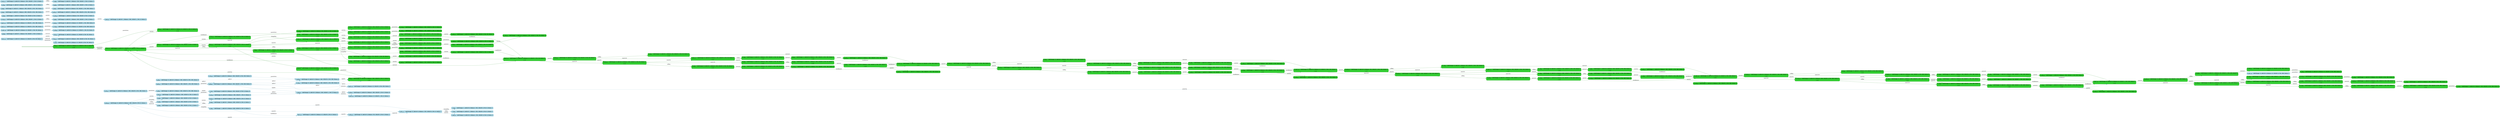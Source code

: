 digraph g {

	rankdir="LR"

	__invisible__[shape="point", color="forestgreen"]
	c0q256[label=<<b>c<sub>0</sub>q<sub>256</sub> = AskChange=0, AskCof=0, Balance=0, CofLeft=6, Pot=0, Status=0</b><br/><br/><i>v=56</i>>, shape="box", style="rounded, filled", fillcolor="limegreen", color="forestgreen", penwidth=3] // Initial
	c1q1728[label=<<b>c<sub>1</sub>q<sub>1728</sub> = AskChange=0, AskCof=0, Balance=0, CofLeft=6, Pot=0, Status=1</b><br/><br/><i>v=56</i>>, shape="box", style="rounded, filled", fillcolor="limegreen", color="forestgreen"]
	c3q128[label=<<b>c<sub>3</sub>q<sub>128</sub> = AskChange=0, AskCof=0, Balance=0, CofLeft=6, Pot=0, Status=2</b><br/><br/><i>v=56</i>>, shape="box", style="rounded, filled", fillcolor="limegreen", color="forestgreen"]
	c6q1624[label=<<b>c<sub>6</sub>q<sub>1624</sub> = AskChange=0, AskCof=0, Balance=100, CofLeft=6, Pot=0, Status=1</b><br/><br/><i>v=55</i>>, shape="box", style="rounded, filled", fillcolor="limegreen", color="forestgreen"]
	c24q128[label=<<b>c<sub>24</sub>q<sub>128</sub> = AskChange=0, AskCof=0, Balance=100, CofLeft=6, Pot=0, Status=2</b><br/><br/><i>v=56</i>>, shape="box", style="rounded, filled", fillcolor="limegreen", color="forestgreen"]
	c2q256[label=<<b>c<sub>2</sub>q<sub>256</sub> = AskChange=0, AskCof=0, Balance=100, CofLeft=6, Pot=0, Status=0</b><br/><br/><i>v=56</i>>, shape="box", style="rounded, filled", fillcolor="limegreen", color="forestgreen"]
	c33q65[label=<<b>c<sub>33</sub>q<sub>65</sub> = AskChange=1, AskCof=0, Balance=100, CofLeft=6, Pot=0, Status=1</b><br/><br/><i>v=56</i>>, shape="box", style="rounded, filled", fillcolor="limegreen", color="forestgreen"]
	c49q128[label=<<b>c<sub>49</sub>q<sub>128</sub> = AskChange=1, AskCof=0, Balance=100, CofLeft=6, Pot=0, Status=2</b><br/><br/><i>v=56</i>>, shape="box", style="rounded, filled", fillcolor="limegreen", color="forestgreen"]
	c147q256[label=<<b>c<sub>147</sub>q<sub>256</sub> = AskChange=1, AskCof=0, Balance=100, CofLeft=6, Pot=0, Status=0</b>>, shape="box", style="rounded, filled", fillcolor="limegreen", color="forestgreen"]
	c36q66[label=<<b>c<sub>36</sub>q<sub>66</sub> = AskChange=0, AskCof=1, Balance=100, CofLeft=6, Pot=0, Status=1</b><br/><br/><i>v=56</i>>, shape="box", style="rounded, filled", fillcolor="limegreen", color="forestgreen"]
	c55q128[label=<<b>c<sub>55</sub>q<sub>128</sub> = AskChange=0, AskCof=1, Balance=100, CofLeft=6, Pot=0, Status=2</b><br/><br/><i>v=56</i>>, shape="box", style="rounded, filled", fillcolor="limegreen", color="forestgreen"]
	c146q256[label=<<b>c<sub>146</sub>q<sub>256</sub> = AskChange=0, AskCof=1, Balance=100, CofLeft=6, Pot=0, Status=0</b>>, shape="box", style="rounded, filled", fillcolor="limegreen", color="forestgreen"]
	c57q65[label=<<b>c<sub>57</sub>q<sub>65</sub> = AskChange=1, AskCof=0, Balance=50, CofLeft=5, Pot=50, Status=1</b><br/><br/><i>v=56</i>>, shape="box", style="rounded, filled", fillcolor="limegreen", color="forestgreen"]
	c145q128[label=<<b>c<sub>145</sub>q<sub>128</sub> = AskChange=1, AskCof=0, Balance=50, CofLeft=5, Pot=50, Status=2</b>>, shape="box", style="rounded, filled", fillcolor="limegreen", color="forestgreen"]
	c80q1728[label=<<b>c<sub>80</sub>q<sub>1728</sub> = AskChange=0, AskCof=0, Balance=0, CofLeft=5, Pot=50, Status=1</b><br/><br/><i>v=54</i>>, shape="box", style="rounded, filled", fillcolor="limegreen", color="forestgreen"]
	c81q1624[label=<<b>c<sub>81</sub>q<sub>1624</sub> = AskChange=0, AskCof=0, Balance=100, CofLeft=5, Pot=50, Status=1</b><br/><br/><i>v=52</i>>, shape="box", style="rounded, filled", fillcolor="limegreen", color="forestgreen"]
	c85q66[label=<<b>c<sub>85</sub>q<sub>66</sub> = AskChange=0, AskCof=1, Balance=100, CofLeft=5, Pot=50, Status=1</b><br/><br/><i>v=51</i>>, shape="box", style="rounded, filled", fillcolor="limegreen", color="forestgreen"]
	c91q65[label=<<b>c<sub>91</sub>q<sub>65</sub> = AskChange=1, AskCof=0, Balance=50, CofLeft=4, Pot=100, Status=1</b><br/><br/><i>v=50</i>>, shape="box", style="rounded, filled", fillcolor="limegreen", color="forestgreen"]
	c151q128[label=<<b>c<sub>151</sub>q<sub>128</sub> = AskChange=1, AskCof=0, Balance=50, CofLeft=4, Pot=100, Status=2</b>>, shape="box", style="rounded, filled", fillcolor="limegreen", color="forestgreen"]
	c92q1728[label=<<b>c<sub>92</sub>q<sub>1728</sub> = AskChange=0, AskCof=0, Balance=0, CofLeft=4, Pot=100, Status=1</b><br/><br/><i>v=51</i>>, shape="box", style="rounded, filled", fillcolor="limegreen", color="forestgreen"]
	c93q1624[label=<<b>c<sub>93</sub>q<sub>1624</sub> = AskChange=0, AskCof=0, Balance=100, CofLeft=4, Pot=100, Status=1</b><br/><br/><i>v=49</i>>, shape="box", style="rounded, filled", fillcolor="limegreen", color="forestgreen"]
	c97q66[label=<<b>c<sub>97</sub>q<sub>66</sub> = AskChange=0, AskCof=1, Balance=100, CofLeft=4, Pot=100, Status=1</b><br/><br/><i>v=48</i>>, shape="box", style="rounded, filled", fillcolor="limegreen", color="forestgreen"]
	c103q65[label=<<b>c<sub>103</sub>q<sub>65</sub> = AskChange=1, AskCof=0, Balance=50, CofLeft=3, Pot=150, Status=1</b><br/><br/><i>v=47</i>>, shape="box", style="rounded, filled", fillcolor="limegreen", color="forestgreen"]
	c154q128[label=<<b>c<sub>154</sub>q<sub>128</sub> = AskChange=1, AskCof=0, Balance=50, CofLeft=3, Pot=150, Status=2</b>>, shape="box", style="rounded, filled", fillcolor="limegreen", color="forestgreen"]
	c104q1728[label=<<b>c<sub>104</sub>q<sub>1728</sub> = AskChange=0, AskCof=0, Balance=0, CofLeft=3, Pot=150, Status=1</b><br/><br/><i>v=48</i>>, shape="box", style="rounded, filled", fillcolor="limegreen", color="forestgreen"]
	c105q1624[label=<<b>c<sub>105</sub>q<sub>1624</sub> = AskChange=0, AskCof=0, Balance=100, CofLeft=3, Pot=150, Status=1</b><br/><br/><i>v=46</i>>, shape="box", style="rounded, filled", fillcolor="limegreen", color="forestgreen"]
	c109q66[label=<<b>c<sub>109</sub>q<sub>66</sub> = AskChange=0, AskCof=1, Balance=100, CofLeft=3, Pot=150, Status=1</b><br/><br/><i>v=45</i>>, shape="box", style="rounded, filled", fillcolor="limegreen", color="forestgreen"]
	c115q65[label=<<b>c<sub>115</sub>q<sub>65</sub> = AskChange=1, AskCof=0, Balance=50, CofLeft=2, Pot=200, Status=1</b><br/><br/><i>v=44</i>>, shape="box", style="rounded, filled", fillcolor="limegreen", color="forestgreen"]
	c157q128[label=<<b>c<sub>157</sub>q<sub>128</sub> = AskChange=1, AskCof=0, Balance=50, CofLeft=2, Pot=200, Status=2</b>>, shape="box", style="rounded, filled", fillcolor="limegreen", color="forestgreen"]
	c116q1728[label=<<b>c<sub>116</sub>q<sub>1728</sub> = AskChange=0, AskCof=0, Balance=0, CofLeft=2, Pot=200, Status=1</b><br/><br/><i>v=45</i>>, shape="box", style="rounded, filled", fillcolor="limegreen", color="forestgreen"]
	c117q1624[label=<<b>c<sub>117</sub>q<sub>1624</sub> = AskChange=0, AskCof=0, Balance=100, CofLeft=2, Pot=200, Status=1</b><br/><br/><i>v=43</i>>, shape="box", style="rounded, filled", fillcolor="limegreen", color="forestgreen"]
	c120q66[label=<<b>c<sub>120</sub>q<sub>66</sub> = AskChange=0, AskCof=1, Balance=100, CofLeft=2, Pot=200, Status=1</b><br/><br/><i>v=42</i>>, shape="box", style="rounded, filled", fillcolor="limegreen", color="forestgreen"]
	c126q65[label=<<b>c<sub>126</sub>q<sub>65</sub> = AskChange=1, AskCof=0, Balance=50, CofLeft=1, Pot=250, Status=1</b><br/><br/><i>v=41</i>>, shape="box", style="rounded, filled", fillcolor="limegreen", color="forestgreen"]
	c160q128[label=<<b>c<sub>160</sub>q<sub>128</sub> = AskChange=1, AskCof=0, Balance=50, CofLeft=1, Pot=250, Status=2</b>>, shape="box", style="rounded, filled", fillcolor="limegreen", color="forestgreen"]
	c48q1728[label=<<b>c<sub>48</sub>q<sub>1728</sub> = AskChange=0, AskCof=0, Balance=0, CofLeft=1, Pot=250, Status=1</b><br/><br/><i>v=42</i>>, shape="box", style="rounded, filled", fillcolor="limegreen", color="forestgreen"]
	c127q1624[label=<<b>c<sub>127</sub>q<sub>1624</sub> = AskChange=0, AskCof=0, Balance=100, CofLeft=1, Pot=250, Status=1</b><br/><br/><i>v=40</i>>, shape="box", style="rounded, filled", fillcolor="limegreen", color="forestgreen"]
	c131q66[label=<<b>c<sub>131</sub>q<sub>66</sub> = AskChange=0, AskCof=1, Balance=100, CofLeft=1, Pot=250, Status=1</b><br/><br/><i>v=39</i>>, shape="box", style="rounded, filled", fillcolor="limegreen", color="forestgreen"]
	c137q128[label=<<b>c<sub>137</sub>q<sub>128</sub> = AskChange=1, AskCof=0, Balance=50, CofLeft=0, Pot=300, Status=2</b><br/><br/><i>v=38</i>>, shape="box", style="rounded, filled", fillcolor="limegreen", color="forestgreen"]
	c163q36[label=<<b>c<sub>163</sub>q<sub>36</sub> = AskChange=1, AskCof=0, Balance=50, CofLeft=0, Pot=300, Status=0</b>>, shape="box", style="rounded, filled", fillcolor="limegreen", color="forestgreen"]
	c132q88[label=<<b>c<sub>132</sub>q<sub>88</sub> = AskChange=0, AskCof=0, Balance=200, CofLeft=1, Pot=250, Status=1</b><br/><br/><i>v=38</i>>, shape="box", style="rounded, filled", fillcolor="limegreen", color="forestgreen"]
	c134q66[label=<<b>c<sub>134</sub>q<sub>66</sub> = AskChange=0, AskCof=1, Balance=200, CofLeft=1, Pot=250, Status=1</b><br/><br/><i>v=37</i>>, shape="box", style="rounded, filled", fillcolor="limegreen", color="forestgreen"]
	c135q128[label=<<b>c<sub>135</sub>q<sub>128</sub> = AskChange=1, AskCof=0, Balance=150, CofLeft=0, Pot=300, Status=2</b><br/><br/><i>v=36</i>>, shape="box", style="rounded, filled", fillcolor="limegreen", color="forestgreen"]
	c161q36[label=<<b>c<sub>161</sub>q<sub>36</sub> = AskChange=1, AskCof=0, Balance=150, CofLeft=0, Pot=300, Status=0</b>>, shape="box", style="rounded, filled", fillcolor="limegreen", color="forestgreen"]
	c130q1112[label=<<b>c<sub>130</sub>q<sub>1112</sub> = AskChange=0, AskCof=0, Balance=150, CofLeft=1, Pot=250, Status=1</b><br/><br/><i>v=39</i>>, shape="box", style="rounded, filled", fillcolor="limegreen", color="forestgreen"]
	c133q66[label=<<b>c<sub>133</sub>q<sub>66</sub> = AskChange=0, AskCof=1, Balance=150, CofLeft=1, Pot=250, Status=1</b><br/><br/><i>v=38</i>>, shape="box", style="rounded, filled", fillcolor="limegreen", color="forestgreen"]
	c136q128[label=<<b>c<sub>136</sub>q<sub>128</sub> = AskChange=1, AskCof=0, Balance=100, CofLeft=0, Pot=300, Status=2</b><br/><br/><i>v=37</i>>, shape="box", style="rounded, filled", fillcolor="limegreen", color="forestgreen"]
	c162q36[label=<<b>c<sub>162</sub>q<sub>36</sub> = AskChange=1, AskCof=0, Balance=100, CofLeft=0, Pot=300, Status=0</b>>, shape="box", style="rounded, filled", fillcolor="limegreen", color="forestgreen"]
	c128q1624[label=<<b>c<sub>128</sub>q<sub>1624</sub> = AskChange=0, AskCof=0, Balance=50, CofLeft=1, Pot=250, Status=1</b><br/><br/><i>v=41</i>>, shape="box", style="rounded, filled", fillcolor="limegreen", color="forestgreen"]
	c129q66[label=<<b>c<sub>129</sub>q<sub>66</sub> = AskChange=0, AskCof=1, Balance=50, CofLeft=1, Pot=250, Status=1</b><br/><br/><i>v=40</i>>, shape="box", style="rounded, filled", fillcolor="limegreen", color="forestgreen"]
	c138q128[label=<<b>c<sub>138</sub>q<sub>128</sub> = AskChange=0, AskCof=0, Balance=0, CofLeft=0, Pot=300, Status=2</b><br/><br/><i>v=39</i>>, shape="box", style="rounded, filled", fillcolor="limegreen", color="forestgreen"]
	c13q36[label=<<b>c<sub>13</sub>q<sub>36</sub> = AskChange=0, AskCof=0, Balance=0, CofLeft=0, Pot=300, Status=0</b>>, shape="box", style="rounded, filled", fillcolor="limegreen", color="forestgreen"]
	c121q88[label=<<b>c<sub>121</sub>q<sub>88</sub> = AskChange=0, AskCof=0, Balance=200, CofLeft=2, Pot=200, Status=1</b><br/><br/><i>v=41</i>>, shape="box", style="rounded, filled", fillcolor="limegreen", color="forestgreen"]
	c123q66[label=<<b>c<sub>123</sub>q<sub>66</sub> = AskChange=0, AskCof=1, Balance=200, CofLeft=2, Pot=200, Status=1</b><br/><br/><i>v=40</i>>, shape="box", style="rounded, filled", fillcolor="limegreen", color="forestgreen"]
	c124q65[label=<<b>c<sub>124</sub>q<sub>65</sub> = AskChange=1, AskCof=0, Balance=150, CofLeft=1, Pot=250, Status=1</b><br/><br/><i>v=39</i>>, shape="box", style="rounded, filled", fillcolor="limegreen", color="forestgreen"]
	c158q128[label=<<b>c<sub>158</sub>q<sub>128</sub> = AskChange=1, AskCof=0, Balance=150, CofLeft=1, Pot=250, Status=2</b>>, shape="box", style="rounded, filled", fillcolor="limegreen", color="forestgreen"]
	c119q1112[label=<<b>c<sub>119</sub>q<sub>1112</sub> = AskChange=0, AskCof=0, Balance=150, CofLeft=2, Pot=200, Status=1</b><br/><br/><i>v=42</i>>, shape="box", style="rounded, filled", fillcolor="limegreen", color="forestgreen"]
	c122q66[label=<<b>c<sub>122</sub>q<sub>66</sub> = AskChange=0, AskCof=1, Balance=150, CofLeft=2, Pot=200, Status=1</b><br/><br/><i>v=41</i>>, shape="box", style="rounded, filled", fillcolor="limegreen", color="forestgreen"]
	c125q65[label=<<b>c<sub>125</sub>q<sub>65</sub> = AskChange=1, AskCof=0, Balance=100, CofLeft=1, Pot=250, Status=1</b><br/><br/><i>v=40</i>>, shape="box", style="rounded, filled", fillcolor="limegreen", color="forestgreen"]
	c159q128[label=<<b>c<sub>159</sub>q<sub>128</sub> = AskChange=1, AskCof=0, Balance=100, CofLeft=1, Pot=250, Status=2</b>>, shape="box", style="rounded, filled", fillcolor="limegreen", color="forestgreen"]
	c118q1624[label=<<b>c<sub>118</sub>q<sub>1624</sub> = AskChange=0, AskCof=0, Balance=50, CofLeft=2, Pot=200, Status=1</b><br/><br/><i>v=44</i>>, shape="box", style="rounded, filled", fillcolor="limegreen", color="forestgreen"]
	c61q66[label=<<b>c<sub>61</sub>q<sub>66</sub> = AskChange=0, AskCof=1, Balance=50, CofLeft=2, Pot=200, Status=1</b><br/><br/><i>v=43</i>>, shape="box", style="rounded, filled", fillcolor="limegreen", color="forestgreen"]
	c110q88[label=<<b>c<sub>110</sub>q<sub>88</sub> = AskChange=0, AskCof=0, Balance=200, CofLeft=3, Pot=150, Status=1</b><br/><br/><i>v=44</i>>, shape="box", style="rounded, filled", fillcolor="limegreen", color="forestgreen"]
	c112q66[label=<<b>c<sub>112</sub>q<sub>66</sub> = AskChange=0, AskCof=1, Balance=200, CofLeft=3, Pot=150, Status=1</b><br/><br/><i>v=43</i>>, shape="box", style="rounded, filled", fillcolor="limegreen", color="forestgreen"]
	c113q65[label=<<b>c<sub>113</sub>q<sub>65</sub> = AskChange=1, AskCof=0, Balance=150, CofLeft=2, Pot=200, Status=1</b><br/><br/><i>v=42</i>>, shape="box", style="rounded, filled", fillcolor="limegreen", color="forestgreen"]
	c155q128[label=<<b>c<sub>155</sub>q<sub>128</sub> = AskChange=1, AskCof=0, Balance=150, CofLeft=2, Pot=200, Status=2</b>>, shape="box", style="rounded, filled", fillcolor="limegreen", color="forestgreen"]
	c108q1112[label=<<b>c<sub>108</sub>q<sub>1112</sub> = AskChange=0, AskCof=0, Balance=150, CofLeft=3, Pot=150, Status=1</b><br/><br/><i>v=45</i>>, shape="box", style="rounded, filled", fillcolor="limegreen", color="forestgreen"]
	c111q66[label=<<b>c<sub>111</sub>q<sub>66</sub> = AskChange=0, AskCof=1, Balance=150, CofLeft=3, Pot=150, Status=1</b><br/><br/><i>v=44</i>>, shape="box", style="rounded, filled", fillcolor="limegreen", color="forestgreen"]
	c114q65[label=<<b>c<sub>114</sub>q<sub>65</sub> = AskChange=1, AskCof=0, Balance=100, CofLeft=2, Pot=200, Status=1</b><br/><br/><i>v=43</i>>, shape="box", style="rounded, filled", fillcolor="limegreen", color="forestgreen"]
	c156q128[label=<<b>c<sub>156</sub>q<sub>128</sub> = AskChange=1, AskCof=0, Balance=100, CofLeft=2, Pot=200, Status=2</b>>, shape="box", style="rounded, filled", fillcolor="limegreen", color="forestgreen"]
	c106q1624[label=<<b>c<sub>106</sub>q<sub>1624</sub> = AskChange=0, AskCof=0, Balance=50, CofLeft=3, Pot=150, Status=1</b><br/><br/><i>v=47</i>>, shape="box", style="rounded, filled", fillcolor="limegreen", color="forestgreen"]
	c107q66[label=<<b>c<sub>107</sub>q<sub>66</sub> = AskChange=0, AskCof=1, Balance=50, CofLeft=3, Pot=150, Status=1</b><br/><br/><i>v=46</i>>, shape="box", style="rounded, filled", fillcolor="limegreen", color="forestgreen"]
	c98q88[label=<<b>c<sub>98</sub>q<sub>88</sub> = AskChange=0, AskCof=0, Balance=200, CofLeft=4, Pot=100, Status=1</b><br/><br/><i>v=47</i>>, shape="box", style="rounded, filled", fillcolor="limegreen", color="forestgreen"]
	c100q66[label=<<b>c<sub>100</sub>q<sub>66</sub> = AskChange=0, AskCof=1, Balance=200, CofLeft=4, Pot=100, Status=1</b><br/><br/><i>v=46</i>>, shape="box", style="rounded, filled", fillcolor="limegreen", color="forestgreen"]
	c101q65[label=<<b>c<sub>101</sub>q<sub>65</sub> = AskChange=1, AskCof=0, Balance=150, CofLeft=3, Pot=150, Status=1</b><br/><br/><i>v=45</i>>, shape="box", style="rounded, filled", fillcolor="limegreen", color="forestgreen"]
	c152q128[label=<<b>c<sub>152</sub>q<sub>128</sub> = AskChange=1, AskCof=0, Balance=150, CofLeft=3, Pot=150, Status=2</b>>, shape="box", style="rounded, filled", fillcolor="limegreen", color="forestgreen"]
	c96q1112[label=<<b>c<sub>96</sub>q<sub>1112</sub> = AskChange=0, AskCof=0, Balance=150, CofLeft=4, Pot=100, Status=1</b><br/><br/><i>v=48</i>>, shape="box", style="rounded, filled", fillcolor="limegreen", color="forestgreen"]
	c99q66[label=<<b>c<sub>99</sub>q<sub>66</sub> = AskChange=0, AskCof=1, Balance=150, CofLeft=4, Pot=100, Status=1</b><br/><br/><i>v=47</i>>, shape="box", style="rounded, filled", fillcolor="limegreen", color="forestgreen"]
	c102q65[label=<<b>c<sub>102</sub>q<sub>65</sub> = AskChange=1, AskCof=0, Balance=100, CofLeft=3, Pot=150, Status=1</b><br/><br/><i>v=46</i>>, shape="box", style="rounded, filled", fillcolor="limegreen", color="forestgreen"]
	c153q128[label=<<b>c<sub>153</sub>q<sub>128</sub> = AskChange=1, AskCof=0, Balance=100, CofLeft=3, Pot=150, Status=2</b>>, shape="box", style="rounded, filled", fillcolor="limegreen", color="forestgreen"]
	c94q1624[label=<<b>c<sub>94</sub>q<sub>1624</sub> = AskChange=0, AskCof=0, Balance=50, CofLeft=4, Pot=100, Status=1</b><br/><br/><i>v=50</i>>, shape="box", style="rounded, filled", fillcolor="limegreen", color="forestgreen"]
	c95q66[label=<<b>c<sub>95</sub>q<sub>66</sub> = AskChange=0, AskCof=1, Balance=50, CofLeft=4, Pot=100, Status=1</b><br/><br/><i>v=49</i>>, shape="box", style="rounded, filled", fillcolor="limegreen", color="forestgreen"]
	c86q88[label=<<b>c<sub>86</sub>q<sub>88</sub> = AskChange=0, AskCof=0, Balance=200, CofLeft=5, Pot=50, Status=1</b><br/><br/><i>v=50</i>>, shape="box", style="rounded, filled", fillcolor="limegreen", color="forestgreen"]
	c88q66[label=<<b>c<sub>88</sub>q<sub>66</sub> = AskChange=0, AskCof=1, Balance=200, CofLeft=5, Pot=50, Status=1</b><br/><br/><i>v=49</i>>, shape="box", style="rounded, filled", fillcolor="limegreen", color="forestgreen"]
	c89q65[label=<<b>c<sub>89</sub>q<sub>65</sub> = AskChange=1, AskCof=0, Balance=150, CofLeft=4, Pot=100, Status=1</b><br/><br/><i>v=48</i>>, shape="box", style="rounded, filled", fillcolor="limegreen", color="forestgreen"]
	c149q128[label=<<b>c<sub>149</sub>q<sub>128</sub> = AskChange=1, AskCof=0, Balance=150, CofLeft=4, Pot=100, Status=2</b>>, shape="box", style="rounded, filled", fillcolor="limegreen", color="forestgreen"]
	c84q1112[label=<<b>c<sub>84</sub>q<sub>1112</sub> = AskChange=0, AskCof=0, Balance=150, CofLeft=5, Pot=50, Status=1</b><br/><br/><i>v=51</i>>, shape="box", style="rounded, filled", fillcolor="limegreen", color="forestgreen"]
	c87q66[label=<<b>c<sub>87</sub>q<sub>66</sub> = AskChange=0, AskCof=1, Balance=150, CofLeft=5, Pot=50, Status=1</b><br/><br/><i>v=50</i>>, shape="box", style="rounded, filled", fillcolor="limegreen", color="forestgreen"]
	c90q65[label=<<b>c<sub>90</sub>q<sub>65</sub> = AskChange=1, AskCof=0, Balance=100, CofLeft=4, Pot=100, Status=1</b><br/><br/><i>v=49</i>>, shape="box", style="rounded, filled", fillcolor="limegreen", color="forestgreen"]
	c150q128[label=<<b>c<sub>150</sub>q<sub>128</sub> = AskChange=1, AskCof=0, Balance=100, CofLeft=4, Pot=100, Status=2</b>>, shape="box", style="rounded, filled", fillcolor="limegreen", color="forestgreen"]
	c82q1624[label=<<b>c<sub>82</sub>q<sub>1624</sub> = AskChange=0, AskCof=0, Balance=50, CofLeft=5, Pot=50, Status=1</b><br/><br/><i>v=53</i>>, shape="box", style="rounded, filled", fillcolor="limegreen", color="forestgreen"]
	c83q66[label=<<b>c<sub>83</sub>q<sub>66</sub> = AskChange=0, AskCof=1, Balance=50, CofLeft=5, Pot=50, Status=1</b><br/><br/><i>v=52</i>>, shape="box", style="rounded, filled", fillcolor="limegreen", color="forestgreen"]
	c39q88[label=<<b>c<sub>39</sub>q<sub>88</sub> = AskChange=0, AskCof=0, Balance=200, CofLeft=6, Pot=0, Status=1</b><br/><br/><i>v=55</i>>, shape="box", style="rounded, filled", fillcolor="limegreen", color="forestgreen"]
	c62q128[label=<<b>c<sub>62</sub>q<sub>128</sub> = AskChange=0, AskCof=0, Balance=200, CofLeft=6, Pot=0, Status=2</b><br/><br/><i>v=56</i>>, shape="box", style="rounded, filled", fillcolor="limegreen", color="forestgreen"]
	c144q256[label=<<b>c<sub>144</sub>q<sub>256</sub> = AskChange=0, AskCof=0, Balance=200, CofLeft=6, Pot=0, Status=0</b>>, shape="box", style="rounded, filled", fillcolor="limegreen", color="forestgreen"]
	c64q65[label=<<b>c<sub>64</sub>q<sub>65</sub> = AskChange=1, AskCof=0, Balance=200, CofLeft=6, Pot=0, Status=1</b><br/><br/><i>v=56</i>>, shape="box", style="rounded, filled", fillcolor="limegreen", color="forestgreen"]
	c143q128[label=<<b>c<sub>143</sub>q<sub>128</sub> = AskChange=1, AskCof=0, Balance=200, CofLeft=6, Pot=0, Status=2</b>>, shape="box", style="rounded, filled", fillcolor="limegreen", color="forestgreen"]
	c66q66[label=<<b>c<sub>66</sub>q<sub>66</sub> = AskChange=0, AskCof=1, Balance=200, CofLeft=6, Pot=0, Status=1</b><br/><br/><i>v=56</i>>, shape="box", style="rounded, filled", fillcolor="limegreen", color="forestgreen"]
	c78q65[label=<<b>c<sub>78</sub>q<sub>65</sub> = AskChange=1, AskCof=0, Balance=150, CofLeft=5, Pot=50, Status=1</b><br/><br/><i>v=55</i>>, shape="box", style="rounded, filled", fillcolor="limegreen", color="forestgreen"]
	c142q128[label=<<b>c<sub>142</sub>q<sub>128</sub> = AskChange=1, AskCof=0, Balance=150, CofLeft=5, Pot=50, Status=2</b>>, shape="box", style="rounded, filled", fillcolor="limegreen", color="forestgreen"]
	c41q1112[label=<<b>c<sub>41</sub>q<sub>1112</sub> = AskChange=0, AskCof=0, Balance=150, CofLeft=6, Pot=0, Status=1</b><br/><br/><i>v=56</i>>, shape="box", style="rounded, filled", fillcolor="limegreen", color="forestgreen"]
	c69q128[label=<<b>c<sub>69</sub>q<sub>128</sub> = AskChange=0, AskCof=0, Balance=150, CofLeft=6, Pot=0, Status=2</b><br/><br/><i>v=56</i>>, shape="box", style="rounded, filled", fillcolor="limegreen", color="forestgreen"]
	c141q256[label=<<b>c<sub>141</sub>q<sub>256</sub> = AskChange=0, AskCof=0, Balance=150, CofLeft=6, Pot=0, Status=0</b>>, shape="box", style="rounded, filled", fillcolor="limegreen", color="forestgreen"]
	c71q65[label=<<b>c<sub>71</sub>q<sub>65</sub> = AskChange=1, AskCof=0, Balance=150, CofLeft=6, Pot=0, Status=1</b><br/><br/><i>v=56</i>>, shape="box", style="rounded, filled", fillcolor="limegreen", color="forestgreen"]
	c140q128[label=<<b>c<sub>140</sub>q<sub>128</sub> = AskChange=1, AskCof=0, Balance=150, CofLeft=6, Pot=0, Status=2</b>>, shape="box", style="rounded, filled", fillcolor="limegreen", color="forestgreen"]
	c74q66[label=<<b>c<sub>74</sub>q<sub>66</sub> = AskChange=0, AskCof=1, Balance=150, CofLeft=6, Pot=0, Status=1</b><br/><br/><i>v=56</i>>, shape="box", style="rounded, filled", fillcolor="limegreen", color="forestgreen"]
	c77q65[label=<<b>c<sub>77</sub>q<sub>65</sub> = AskChange=1, AskCof=0, Balance=100, CofLeft=5, Pot=50, Status=1</b><br/><br/><i>v=55</i>>, shape="box", style="rounded, filled", fillcolor="limegreen", color="forestgreen"]
	c139q128[label=<<b>c<sub>139</sub>q<sub>128</sub> = AskChange=1, AskCof=0, Balance=100, CofLeft=5, Pot=50, Status=2</b>>, shape="box", style="rounded, filled", fillcolor="limegreen", color="forestgreen"]
	c8q1624[label=<<b>c<sub>8</sub>q<sub>1624</sub> = AskChange=0, AskCof=0, Balance=50, CofLeft=6, Pot=0, Status=1</b><br/><br/><i>v=56</i>>, shape="box", style="rounded, filled", fillcolor="limegreen", color="forestgreen"]
	c31q128[label=<<b>c<sub>31</sub>q<sub>128</sub> = AskChange=0, AskCof=0, Balance=50, CofLeft=6, Pot=0, Status=2</b><br/><br/><i>v=56</i>>, shape="box", style="rounded, filled", fillcolor="limegreen", color="forestgreen"]
	c148q256[label=<<b>c<sub>148</sub>q<sub>256</sub> = AskChange=0, AskCof=0, Balance=50, CofLeft=6, Pot=0, Status=0</b>>, shape="box", style="rounded, filled", fillcolor="limegreen", color="forestgreen"]
	c79q66[label=<<b>c<sub>79</sub>q<sub>66</sub> = AskChange=0, AskCof=1, Balance=50, CofLeft=6, Pot=0, Status=1</b><br/><br/><i>v=55</i>>, shape="box", style="rounded, filled", fillcolor="limegreen", color="forestgreen"]
	c4q1728[label=<<b>c<sub>4</sub>q<sub>1728</sub> = AskChange=0, AskCof=0, Balance=0, CofLeft=0, Pot=50, Status=1</b>>, shape="box", style="rounded, filled, dashed", fillcolor="lightblue2", color="deepskyblue4"]
	c5q128[label=<<b>c<sub>5</sub>q<sub>128</sub> = AskChange=0, AskCof=0, Balance=0, CofLeft=0, Pot=50, Status=2</b>>, shape="box", style="rounded, filled, dashed", fillcolor="lightblue2", color="deepskyblue4"]
	c7q1624[label=<<b>c<sub>7</sub>q<sub>1624</sub> = AskChange=0, AskCof=0, Balance=100, CofLeft=0, Pot=50, Status=1</b>>, shape="box", style="rounded, filled, dashed", fillcolor="lightblue2", color="deepskyblue4"]
	c9q1728[label=<<b>c<sub>9</sub>q<sub>1728</sub> = AskChange=0, AskCof=0, Balance=0, CofLeft=0, Pot=0, Status=1</b>>, shape="box", style="rounded, filled, dashed", fillcolor="lightblue2", color="deepskyblue4"]
	c10q1624[label=<<b>c<sub>10</sub>q<sub>1624</sub> = AskChange=0, AskCof=0, Balance=50, CofLeft=0, Pot=0, Status=1</b>>, shape="box", style="rounded, filled, dashed", fillcolor="lightblue2", color="deepskyblue4"]
	c11q4[label=<<b>c<sub>11</sub>q<sub>4</sub> = AskChange=0, AskCof=0, Balance=0, CofLeft=0, Pot=50, Status=0</b>>, shape="box", style="rounded, filled, dashed", fillcolor="lightblue2", color="deepskyblue4"]
	c12q1728[label=<<b>c<sub>12</sub>q<sub>1728</sub> = AskChange=0, AskCof=0, Balance=0, CofLeft=0, Pot=300, Status=1</b>>, shape="box", style="rounded, filled, dashed", fillcolor="lightblue2", color="deepskyblue4"]
	c14q1728[label=<<b>c<sub>14</sub>q<sub>1728</sub> = AskChange=0, AskCof=0, Balance=0, CofLeft=1, Pot=50, Status=1</b>>, shape="box", style="rounded, filled, dashed", fillcolor="lightblue2", color="deepskyblue4"]
	c15q260[label=<<b>c<sub>15</sub>q<sub>260</sub> = AskChange=0, AskCof=0, Balance=0, CofLeft=1, Pot=50, Status=0</b>>, shape="box", style="rounded, filled, dashed", fillcolor="lightblue2", color="deepskyblue4"]
	c16q1728[label=<<b>c<sub>16</sub>q<sub>1728</sub> = AskChange=0, AskCof=0, Balance=0, CofLeft=6, Pot=300, Status=1</b>>, shape="box", style="rounded, filled, dashed", fillcolor="lightblue2", color="deepskyblue4"]
	c17q288[label=<<b>c<sub>17</sub>q<sub>288</sub> = AskChange=0, AskCof=0, Balance=0, CofLeft=6, Pot=300, Status=0</b>>, shape="box", style="rounded, filled, dashed", fillcolor="lightblue2", color="deepskyblue4"]
	c18q1728[label=<<b>c<sub>18</sub>q<sub>1728</sub> = AskChange=0, AskCof=0, Balance=0, CofLeft=1, Pot=300, Status=1</b>>, shape="box", style="rounded, filled, dashed", fillcolor="lightblue2", color="deepskyblue4"]
	c19q292[label=<<b>c<sub>19</sub>q<sub>292</sub> = AskChange=0, AskCof=0, Balance=0, CofLeft=1, Pot=300, Status=0</b>>, shape="box", style="rounded, filled, dashed", fillcolor="lightblue2", color="deepskyblue4"]
	c20q128[label=<<b>c<sub>20</sub>q<sub>128</sub> = AskChange=0, AskCof=0, Balance=100, CofLeft=0, Pot=0, Status=2</b>>, shape="box", style="rounded, filled, dashed", fillcolor="lightblue2", color="deepskyblue4"]
	c21q4[label=<<b>c<sub>21</sub>q<sub>4</sub> = AskChange=0, AskCof=0, Balance=100, CofLeft=0, Pot=0, Status=0</b>>, shape="box", style="rounded, filled, dashed", fillcolor="lightblue2", color="deepskyblue4"]
	c22q128[label=<<b>c<sub>22</sub>q<sub>128</sub> = AskChange=0, AskCof=0, Balance=100, CofLeft=0, Pot=300, Status=2</b>>, shape="box", style="rounded, filled, dashed", fillcolor="lightblue2", color="deepskyblue4"]
	c23q36[label=<<b>c<sub>23</sub>q<sub>36</sub> = AskChange=0, AskCof=0, Balance=100, CofLeft=0, Pot=300, Status=0</b>>, shape="box", style="rounded, filled, dashed", fillcolor="lightblue2", color="deepskyblue4"]
	c25q128[label=<<b>c<sub>25</sub>q<sub>128</sub> = AskChange=0, AskCof=0, Balance=100, CofLeft=1, Pot=0, Status=2</b>>, shape="box", style="rounded, filled, dashed", fillcolor="lightblue2", color="deepskyblue4"]
	c26q260[label=<<b>c<sub>26</sub>q<sub>260</sub> = AskChange=0, AskCof=0, Balance=100, CofLeft=1, Pot=0, Status=0</b>>, shape="box", style="rounded, filled, dashed", fillcolor="lightblue2", color="deepskyblue4"]
	c27q128[label=<<b>c<sub>27</sub>q<sub>128</sub> = AskChange=0, AskCof=0, Balance=100, CofLeft=6, Pot=250, Status=2</b>>, shape="box", style="rounded, filled, dashed", fillcolor="lightblue2", color="deepskyblue4"]
	c28q288[label=<<b>c<sub>28</sub>q<sub>288</sub> = AskChange=0, AskCof=0, Balance=100, CofLeft=6, Pot=250, Status=0</b>>, shape="box", style="rounded, filled, dashed", fillcolor="lightblue2", color="deepskyblue4"]
	c29q128[label=<<b>c<sub>29</sub>q<sub>128</sub> = AskChange=0, AskCof=0, Balance=100, CofLeft=1, Pot=250, Status=2</b>>, shape="box", style="rounded, filled, dashed", fillcolor="lightblue2", color="deepskyblue4"]
	c30q292[label=<<b>c<sub>30</sub>q<sub>292</sub> = AskChange=0, AskCof=0, Balance=100, CofLeft=1, Pot=250, Status=0</b>>, shape="box", style="rounded, filled, dashed", fillcolor="lightblue2", color="deepskyblue4"]
	c32q1624[label=<<b>c<sub>32</sub>q<sub>1624</sub> = AskChange=0, AskCof=0, Balance=100, CofLeft=0, Pot=0, Status=1</b>>, shape="box", style="rounded, filled, dashed", fillcolor="lightblue2", color="deepskyblue4"]
	c34q65[label=<<b>c<sub>34</sub>q<sub>65</sub> = AskChange=1, AskCof=0, Balance=100, CofLeft=0, Pot=0, Status=1</b>>, shape="box", style="rounded, filled, dashed", fillcolor="lightblue2", color="deepskyblue4"]
	c35q64[label=<<b>c<sub>35</sub>q<sub>64</sub> = AskChange=0, AskCof=1, Balance=100, CofLeft=0, Pot=0, Status=1</b>>, shape="box", style="rounded, filled, dashed", fillcolor="lightblue2", color="deepskyblue4"]
	c37q1624[label=<<b>c<sub>37</sub>q<sub>1624</sub> = AskChange=0, AskCof=0, Balance=100, CofLeft=1, Pot=0, Status=1</b>>, shape="box", style="rounded, filled, dashed", fillcolor="lightblue2", color="deepskyblue4"]
	c38q66[label=<<b>c<sub>38</sub>q<sub>66</sub> = AskChange=0, AskCof=1, Balance=100, CofLeft=1, Pot=0, Status=1</b>>, shape="box", style="rounded, filled, dashed", fillcolor="lightblue2", color="deepskyblue4"]
	c40q88[label=<<b>c<sub>40</sub>q<sub>88</sub> = AskChange=0, AskCof=0, Balance=200, CofLeft=0, Pot=0, Status=1</b>>, shape="box", style="rounded, filled, dashed", fillcolor="lightblue2", color="deepskyblue4"]
	c42q1112[label=<<b>c<sub>42</sub>q<sub>1112</sub> = AskChange=0, AskCof=0, Balance=150, CofLeft=0, Pot=0, Status=1</b>>, shape="box", style="rounded, filled, dashed", fillcolor="lightblue2", color="deepskyblue4"]
	c43q36[label=<<b>c<sub>43</sub>q<sub>36</sub> = AskChange=0, AskCof=0, Balance=100, CofLeft=0, Pot=250, Status=0</b>>, shape="box", style="rounded, filled, dashed", fillcolor="lightblue2", color="deepskyblue4"]
	c44q260[label=<<b>c<sub>44</sub>q<sub>260</sub> = AskChange=0, AskCof=0, Balance=100, CofLeft=2, Pot=0, Status=0</b>>, shape="box", style="rounded, filled, dashed", fillcolor="lightblue2", color="deepskyblue4"]
	c45q1728[label=<<b>c<sub>45</sub>q<sub>1728</sub> = AskChange=0, AskCof=0, Balance=0, CofLeft=1, Pot=0, Status=1</b>>, shape="box", style="rounded, filled, dashed", fillcolor="lightblue2", color="deepskyblue4"]
	c46q1728[label=<<b>c<sub>46</sub>q<sub>1728</sub> = AskChange=0, AskCof=0, Balance=0, CofLeft=6, Pot=250, Status=1</b>>, shape="box", style="rounded, filled, dashed", fillcolor="lightblue2", color="deepskyblue4"]
	c47q292[label=<<b>c<sub>47</sub>q<sub>292</sub> = AskChange=0, AskCof=0, Balance=100, CofLeft=2, Pot=250, Status=0</b>>, shape="box", style="rounded, filled, dashed", fillcolor="lightblue2", color="deepskyblue4"]
	c50q65[label=<<b>c<sub>50</sub>q<sub>65</sub> = AskChange=1, AskCof=0, Balance=50, CofLeft=0, Pot=0, Status=1</b>>, shape="box", style="rounded, filled, dashed", fillcolor="lightblue2", color="deepskyblue4"]
	c51q128[label=<<b>c<sub>51</sub>q<sub>128</sub> = AskChange=1, AskCof=0, Balance=50, CofLeft=0, Pot=0, Status=2</b>>, shape="box", style="rounded, filled, dashed", fillcolor="lightblue2", color="deepskyblue4"]
	c52q65[label=<<b>c<sub>52</sub>q<sub>65</sub> = AskChange=1, AskCof=0, Balance=200, CofLeft=0, Pot=0, Status=1</b>>, shape="box", style="rounded, filled, dashed", fillcolor="lightblue2", color="deepskyblue4"]
	c53q64[label=<<b>c<sub>53</sub>q<sub>64</sub> = AskChange=0, AskCof=1, Balance=200, CofLeft=0, Pot=100, Status=1</b>>, shape="box", style="rounded, filled, dashed", fillcolor="lightblue2", color="deepskyblue4"]
	c54q128[label=<<b>c<sub>54</sub>q<sub>128</sub> = AskChange=0, AskCof=1, Balance=200, CofLeft=0, Pot=100, Status=2</b>>, shape="box", style="rounded, filled, dashed", fillcolor="lightblue2", color="deepskyblue4"]
	c56q128[label=<<b>c<sub>56</sub>q<sub>128</sub> = AskChange=0, AskCof=1, Balance=100, CofLeft=1, Pot=0, Status=2</b>>, shape="box", style="rounded, filled, dashed", fillcolor="lightblue2", color="deepskyblue4"]
	c58q66[label=<<b>c<sub>58</sub>q<sub>66</sub> = AskChange=0, AskCof=1, Balance=100, CofLeft=2, Pot=150, Status=1</b>>, shape="box", style="rounded, filled, dashed", fillcolor="lightblue2", color="deepskyblue4"]
	c59q65[label=<<b>c<sub>59</sub>q<sub>65</sub> = AskChange=1, AskCof=0, Balance=50, CofLeft=1, Pot=200, Status=1</b>>, shape="box", style="rounded, filled, dashed", fillcolor="lightblue2", color="deepskyblue4"]
	c60q66[label=<<b>c<sub>60</sub>q<sub>66</sub> = AskChange=0, AskCof=1, Balance=50, CofLeft=1, Pot=0, Status=1</b>>, shape="box", style="rounded, filled, dashed", fillcolor="lightblue2", color="deepskyblue4"]
	c63q128[label=<<b>c<sub>63</sub>q<sub>128</sub> = AskChange=0, AskCof=0, Balance=200, CofLeft=0, Pot=0, Status=2</b>>, shape="box", style="rounded, filled, dashed", fillcolor="lightblue2", color="deepskyblue4"]
	c65q64[label=<<b>c<sub>65</sub>q<sub>64</sub> = AskChange=0, AskCof=1, Balance=200, CofLeft=0, Pot=0, Status=1</b>>, shape="box", style="rounded, filled, dashed", fillcolor="lightblue2", color="deepskyblue4"]
	c67q88[label=<<b>c<sub>67</sub>q<sub>88</sub> = AskChange=0, AskCof=0, Balance=200, CofLeft=1, Pot=0, Status=1</b>>, shape="box", style="rounded, filled, dashed", fillcolor="lightblue2", color="deepskyblue4"]
	c68q66[label=<<b>c<sub>68</sub>q<sub>66</sub> = AskChange=0, AskCof=1, Balance=200, CofLeft=1, Pot=0, Status=1</b>>, shape="box", style="rounded, filled, dashed", fillcolor="lightblue2", color="deepskyblue4"]
	c70q128[label=<<b>c<sub>70</sub>q<sub>128</sub> = AskChange=0, AskCof=0, Balance=150, CofLeft=0, Pot=0, Status=2</b>>, shape="box", style="rounded, filled, dashed", fillcolor="lightblue2", color="deepskyblue4"]
	c72q65[label=<<b>c<sub>72</sub>q<sub>65</sub> = AskChange=1, AskCof=0, Balance=150, CofLeft=0, Pot=0, Status=1</b>>, shape="box", style="rounded, filled, dashed", fillcolor="lightblue2", color="deepskyblue4"]
	c73q64[label=<<b>c<sub>73</sub>q<sub>64</sub> = AskChange=0, AskCof=1, Balance=150, CofLeft=0, Pot=0, Status=1</b>>, shape="box", style="rounded, filled, dashed", fillcolor="lightblue2", color="deepskyblue4"]
	c75q1112[label=<<b>c<sub>75</sub>q<sub>1112</sub> = AskChange=0, AskCof=0, Balance=150, CofLeft=1, Pot=0, Status=1</b>>, shape="box", style="rounded, filled, dashed", fillcolor="lightblue2", color="deepskyblue4"]
	c76q66[label=<<b>c<sub>76</sub>q<sub>66</sub> = AskChange=0, AskCof=1, Balance=150, CofLeft=1, Pot=0, Status=1</b>>, shape="box", style="rounded, filled, dashed", fillcolor="lightblue2", color="deepskyblue4"]

	__invisible__ -> c0q256[penwidth=3, color="forestgreen"]
	c0q256 -> c1q1728[label=<powerUp>, color="forestgreen"]
	c1q1728 -> c3q128[label=<autoOut>, color="forestgreen"]
	c3q128 -> c0q256[label=<powerDown>, color="forestgreen"]
	c1q1728 -> c6q1624[label=<insert100>, color="forestgreen"]
	c6q1624 -> c24q128[label=<autoOut>, color="forestgreen"]
	c24q128 -> c2q256[label=<powerDown>, color="forestgreen"]
	c2q256 -> c1q1728[label=<powerUp>, color="forestgreen"]
	c6q1624 -> c33q65[label=<changeReq>, color="forestgreen"]
	c33q65 -> c49q128[label=<autoOut>, color="forestgreen"]
	c49q128 -> c147q256[label=<powerDown>, color="forestgreen"]
	c33q65 -> c1q1728[label=<backBalance>, color="forestgreen"]
	c6q1624 -> c36q66[label=<cofReq>, color="forestgreen"]
	c36q66 -> c55q128[label=<autoOut>, color="forestgreen"]
	c55q128 -> c146q256[label=<powerDown>, color="forestgreen"]
	c36q66 -> c57q65[label=<serveCof>, color="forestgreen"]
	c57q65 -> c145q128[label=<autoOut>, color="forestgreen"]
	c57q65 -> c80q1728[label=<backBalance>, color="forestgreen"]
	c80q1728 -> c81q1624[label=<insert100>, color="forestgreen"]
	c81q1624 -> c85q66[label=<cofReq>, color="forestgreen"]
	c85q66 -> c91q65[label=<serveCof>, color="forestgreen"]
	c91q65 -> c151q128[label=<autoOut>, color="forestgreen"]
	c91q65 -> c92q1728[label=<backBalance>, color="forestgreen"]
	c92q1728 -> c93q1624[label=<insert100>, color="forestgreen"]
	c93q1624 -> c97q66[label=<cofReq>, color="forestgreen"]
	c97q66 -> c103q65[label=<serveCof>, color="forestgreen"]
	c103q65 -> c154q128[label=<autoOut>, color="forestgreen"]
	c103q65 -> c104q1728[label=<backBalance>, color="forestgreen"]
	c104q1728 -> c105q1624[label=<insert100>, color="forestgreen"]
	c105q1624 -> c109q66[label=<cofReq>, color="forestgreen"]
	c109q66 -> c115q65[label=<serveCof>, color="forestgreen"]
	c115q65 -> c157q128[label=<autoOut>, color="forestgreen"]
	c115q65 -> c116q1728[label=<backBalance>, color="forestgreen"]
	c116q1728 -> c117q1624[label=<insert100>, color="forestgreen"]
	c117q1624 -> c120q66[label=<cofReq>, color="forestgreen"]
	c120q66 -> c126q65[label=<serveCof>, color="forestgreen"]
	c126q65 -> c160q128[label=<autoOut>, color="forestgreen"]
	c126q65 -> c48q1728[label=<backBalance>, color="forestgreen"]
	c48q1728 -> c127q1624[label=<insert100>, color="forestgreen"]
	c127q1624 -> c131q66[label=<cofReq>, color="forestgreen"]
	c131q66 -> c137q128[label=<serveCof>, color="forestgreen"]
	c137q128 -> c163q36[label=<powerDown>, color="forestgreen"]
	c127q1624 -> c132q88[label=<insert100>, color="forestgreen"]
	c132q88 -> c134q66[label=<cofReq>, color="forestgreen"]
	c134q66 -> c135q128[label=<serveCof>, color="forestgreen"]
	c135q128 -> c161q36[label=<powerDown>, color="forestgreen"]
	c127q1624 -> c130q1112[label=<insert50>, color="forestgreen"]
	c130q1112 -> c133q66[label=<cofReq>, color="forestgreen"]
	c133q66 -> c136q128[label=<serveCof>, color="forestgreen"]
	c136q128 -> c162q36[label=<powerDown>, color="forestgreen"]
	c130q1112 -> c132q88[label=<insert50>, color="forestgreen"]
	c48q1728 -> c128q1624[label=<insert50>, color="forestgreen"]
	c128q1624 -> c129q66[label=<cofReq>, color="forestgreen"]
	c129q66 -> c138q128[label=<serveCof>, color="forestgreen"]
	c138q128 -> c13q36[label=<powerDown>, color="forestgreen"]
	c128q1624 -> c130q1112[label=<insert100>, color="forestgreen"]
	c128q1624 -> c127q1624[label=<insert50>, color="forestgreen"]
	c117q1624 -> c121q88[label=<insert100>, color="forestgreen"]
	c121q88 -> c123q66[label=<cofReq>, color="forestgreen"]
	c123q66 -> c124q65[label=<serveCof>, color="forestgreen"]
	c124q65 -> c158q128[label=<autoOut>, color="forestgreen"]
	c124q65 -> c48q1728[label=<backBalance>, color="forestgreen"]
	c117q1624 -> c119q1112[label=<insert50>, color="forestgreen"]
	c119q1112 -> c122q66[label=<cofReq>, color="forestgreen"]
	c122q66 -> c125q65[label=<serveCof>, color="forestgreen"]
	c125q65 -> c159q128[label=<autoOut>, color="forestgreen"]
	c125q65 -> c48q1728[label=<backBalance>, color="forestgreen"]
	c119q1112 -> c121q88[label=<insert50>, color="forestgreen"]
	c116q1728 -> c118q1624[label=<insert50>, color="forestgreen"]
	c118q1624 -> c61q66[label=<cofReq>, color="forestgreen"]
	c61q66 -> c48q1728[label=<serveCof>, color="forestgreen"]
	c118q1624 -> c119q1112[label=<insert100>, color="forestgreen"]
	c118q1624 -> c117q1624[label=<insert50>, color="forestgreen"]
	c105q1624 -> c110q88[label=<insert100>, color="forestgreen"]
	c110q88 -> c112q66[label=<cofReq>, color="forestgreen"]
	c112q66 -> c113q65[label=<serveCof>, color="forestgreen"]
	c113q65 -> c155q128[label=<autoOut>, color="forestgreen"]
	c113q65 -> c116q1728[label=<backBalance>, color="forestgreen"]
	c105q1624 -> c108q1112[label=<insert50>, color="forestgreen"]
	c108q1112 -> c111q66[label=<cofReq>, color="forestgreen"]
	c111q66 -> c114q65[label=<serveCof>, color="forestgreen"]
	c114q65 -> c156q128[label=<autoOut>, color="forestgreen"]
	c114q65 -> c116q1728[label=<backBalance>, color="forestgreen"]
	c108q1112 -> c110q88[label=<insert50>, color="forestgreen"]
	c104q1728 -> c106q1624[label=<insert50>, color="forestgreen"]
	c106q1624 -> c107q66[label=<cofReq>, color="forestgreen"]
	c107q66 -> c116q1728[label=<serveCof>, color="forestgreen"]
	c106q1624 -> c108q1112[label=<insert100>, color="forestgreen"]
	c106q1624 -> c105q1624[label=<insert50>, color="forestgreen"]
	c93q1624 -> c98q88[label=<insert100>, color="forestgreen"]
	c98q88 -> c100q66[label=<cofReq>, color="forestgreen"]
	c100q66 -> c101q65[label=<serveCof>, color="forestgreen"]
	c101q65 -> c152q128[label=<autoOut>, color="forestgreen"]
	c101q65 -> c104q1728[label=<backBalance>, color="forestgreen"]
	c93q1624 -> c96q1112[label=<insert50>, color="forestgreen"]
	c96q1112 -> c99q66[label=<cofReq>, color="forestgreen"]
	c99q66 -> c102q65[label=<serveCof>, color="forestgreen"]
	c102q65 -> c153q128[label=<autoOut>, color="forestgreen"]
	c102q65 -> c104q1728[label=<backBalance>, color="forestgreen"]
	c96q1112 -> c98q88[label=<insert50>, color="forestgreen"]
	c92q1728 -> c94q1624[label=<insert50>, color="forestgreen"]
	c94q1624 -> c95q66[label=<cofReq>, color="forestgreen"]
	c95q66 -> c104q1728[label=<serveCof>, color="forestgreen"]
	c94q1624 -> c96q1112[label=<insert100>, color="forestgreen"]
	c94q1624 -> c93q1624[label=<insert50>, color="forestgreen"]
	c81q1624 -> c86q88[label=<insert100>, color="forestgreen"]
	c86q88 -> c88q66[label=<cofReq>, color="forestgreen"]
	c88q66 -> c89q65[label=<serveCof>, color="forestgreen"]
	c89q65 -> c149q128[label=<autoOut>, color="forestgreen"]
	c89q65 -> c92q1728[label=<backBalance>, color="forestgreen"]
	c81q1624 -> c84q1112[label=<insert50>, color="forestgreen"]
	c84q1112 -> c87q66[label=<cofReq>, color="forestgreen"]
	c87q66 -> c90q65[label=<serveCof>, color="forestgreen"]
	c90q65 -> c150q128[label=<autoOut>, color="forestgreen"]
	c90q65 -> c92q1728[label=<backBalance>, color="forestgreen"]
	c84q1112 -> c86q88[label=<insert50>, color="forestgreen"]
	c80q1728 -> c82q1624[label=<insert50>, color="forestgreen"]
	c82q1624 -> c83q66[label=<cofReq>, color="forestgreen"]
	c83q66 -> c92q1728[label=<serveCof>, color="forestgreen"]
	c82q1624 -> c84q1112[label=<insert100>, color="forestgreen"]
	c82q1624 -> c81q1624[label=<insert50>, color="forestgreen"]
	c6q1624 -> c39q88[label=<insert100>, color="forestgreen"]
	c39q88 -> c62q128[label=<autoOut>, color="forestgreen"]
	c62q128 -> c144q256[label=<powerDown>, color="forestgreen"]
	c39q88 -> c64q65[label=<changeReq>, color="forestgreen"]
	c64q65 -> c143q128[label=<autoOut>, color="forestgreen"]
	c64q65 -> c1q1728[label=<backBalance>, color="forestgreen"]
	c39q88 -> c66q66[label=<cofReq>, color="forestgreen"]
	c66q66 -> c78q65[label=<serveCof>, color="forestgreen"]
	c78q65 -> c142q128[label=<autoOut>, color="forestgreen"]
	c78q65 -> c80q1728[label=<backBalance>, color="forestgreen"]
	c6q1624 -> c41q1112[label=<insert50>, color="forestgreen"]
	c41q1112 -> c69q128[label=<autoOut>, color="forestgreen"]
	c69q128 -> c141q256[label=<powerDown>, color="forestgreen"]
	c41q1112 -> c71q65[label=<changeReq>, color="forestgreen"]
	c71q65 -> c140q128[label=<autoOut>, color="forestgreen"]
	c71q65 -> c1q1728[label=<backBalance>, color="forestgreen"]
	c41q1112 -> c74q66[label=<cofReq>, color="forestgreen"]
	c74q66 -> c77q65[label=<serveCof>, color="forestgreen"]
	c77q65 -> c139q128[label=<autoOut>, color="forestgreen"]
	c77q65 -> c80q1728[label=<backBalance>, color="forestgreen"]
	c41q1112 -> c39q88[label=<insert50>, color="forestgreen"]
	c1q1728 -> c8q1624[label=<insert50>, color="forestgreen"]
	c8q1624 -> c31q128[label=<autoOut>, color="forestgreen"]
	c31q128 -> c148q256[label=<powerDown>, color="forestgreen"]
	c8q1624 -> c41q1112[label=<insert100>, color="forestgreen"]
	c8q1624 -> c6q1624[label=<insert50>, color="forestgreen"]
	c8q1624 -> c79q66[label=<cofReq>, color="forestgreen"]
	c79q66 -> c80q1728[label=<serveCof>, color="forestgreen"]
	c1q1728 -> c0q256[label=<powerDown>, color="forestgreen"]
	c4q1728 -> c5q128[label=<autoOut>, color="deepskyblue4", style="dashed"]
	c4q1728 -> c7q1624[label=<insert100>, color="deepskyblue4", style="dashed"]
	c9q1728 -> c10q1624[label=<insert50>, color="deepskyblue4", style="dashed"]
	c4q1728 -> c11q4[label=<powerDown>, color="deepskyblue4", style="dashed"]
	c12q1728 -> c13q36[label=<powerDown>, color="deepskyblue4", style="dashed"]
	c14q1728 -> c15q260[label=<powerDown>, color="deepskyblue4", style="dashed"]
	c16q1728 -> c17q288[label=<powerDown>, color="deepskyblue4", style="dashed"]
	c18q1728 -> c19q292[label=<powerDown>, color="deepskyblue4", style="dashed"]
	c20q128 -> c21q4[label=<powerDown>, color="deepskyblue4", style="dashed"]
	c22q128 -> c23q36[label=<powerDown>, color="deepskyblue4", style="dashed"]
	c25q128 -> c26q260[label=<powerDown>, color="deepskyblue4", style="dashed"]
	c27q128 -> c28q288[label=<powerDown>, color="deepskyblue4", style="dashed"]
	c29q128 -> c30q292[label=<powerDown>, color="deepskyblue4", style="dashed"]
	c32q1624 -> c20q128[label=<autoOut>, color="deepskyblue4", style="dashed"]
	c32q1624 -> c34q65[label=<changeReq>, color="deepskyblue4", style="dashed"]
	c32q1624 -> c35q64[label=<cofReq>, color="deepskyblue4", style="dashed"]
	c37q1624 -> c38q66[label=<cofReq>, color="deepskyblue4", style="dashed"]
	c32q1624 -> c40q88[label=<insert100>, color="deepskyblue4", style="dashed"]
	c10q1624 -> c42q1112[label=<insert100>, color="deepskyblue4", style="dashed"]
	c10q1624 -> c32q1624[label=<insert50>, color="deepskyblue4", style="dashed"]
	c32q1624 -> c42q1112[label=<insert50>, color="deepskyblue4", style="dashed"]
	c21q4 -> c2q256[label=<addCof>, color="deepskyblue4", style="dashed"]
	c21q4 -> c26q260[label=<addCof>, color="deepskyblue4", style="dashed"]
	c43q36 -> c28q288[label=<addCof>, color="deepskyblue4", style="dashed"]
	c43q36 -> c30q292[label=<addCof>, color="deepskyblue4", style="dashed"]
	c23q36 -> c21q4[label=<takePot>, color="deepskyblue4", style="dashed"]
	c26q260 -> c44q260[label=<addCof>, color="deepskyblue4", style="dashed"]
	c26q260 -> c2q256[label=<addCof>, color="deepskyblue4", style="dashed"]
	c26q260 -> c45q1728[label=<powerUp>, color="deepskyblue4", style="dashed"]
	c28q288 -> c46q1728[label=<powerUp>, color="deepskyblue4", style="dashed"]
	c28q288 -> c2q256[label=<takePot>, color="deepskyblue4", style="dashed"]
	c30q292 -> c47q292[label=<addCof>, color="deepskyblue4", style="dashed"]
	c30q292 -> c28q288[label=<addCof>, color="deepskyblue4", style="dashed"]
	c30q292 -> c48q1728[label=<powerUp>, color="deepskyblue4", style="dashed"]
	c30q292 -> c26q260[label=<takePot>, color="deepskyblue4", style="dashed"]
	c50q65 -> c51q128[label=<autoOut>, color="deepskyblue4", style="dashed"]
	c52q65 -> c9q1728[label=<backBalance>, color="deepskyblue4", style="dashed"]
	c53q64 -> c54q128[label=<autoOut>, color="deepskyblue4", style="dashed"]
	c38q66 -> c56q128[label=<autoOut>, color="deepskyblue4", style="dashed"]
	c58q66 -> c59q65[label=<serveCof>, color="deepskyblue4", style="dashed"]
	c60q66 -> c5q128[label=<serveCof>, color="deepskyblue4", style="dashed"]
	c40q88 -> c63q128[label=<autoOut>, color="deepskyblue4", style="dashed"]
	c40q88 -> c52q65[label=<changeReq>, color="deepskyblue4", style="dashed"]
	c40q88 -> c65q64[label=<cofReq>, color="deepskyblue4", style="dashed"]
	c67q88 -> c68q66[label=<cofReq>, color="deepskyblue4", style="dashed"]
	c42q1112 -> c70q128[label=<autoOut>, color="deepskyblue4", style="dashed"]
	c42q1112 -> c72q65[label=<changeReq>, color="deepskyblue4", style="dashed"]
	c42q1112 -> c73q64[label=<cofReq>, color="deepskyblue4", style="dashed"]
	c75q1112 -> c76q66[label=<cofReq>, color="deepskyblue4", style="dashed"]
	c42q1112 -> c40q88[label=<insert50>, color="deepskyblue4", style="dashed"]

}
